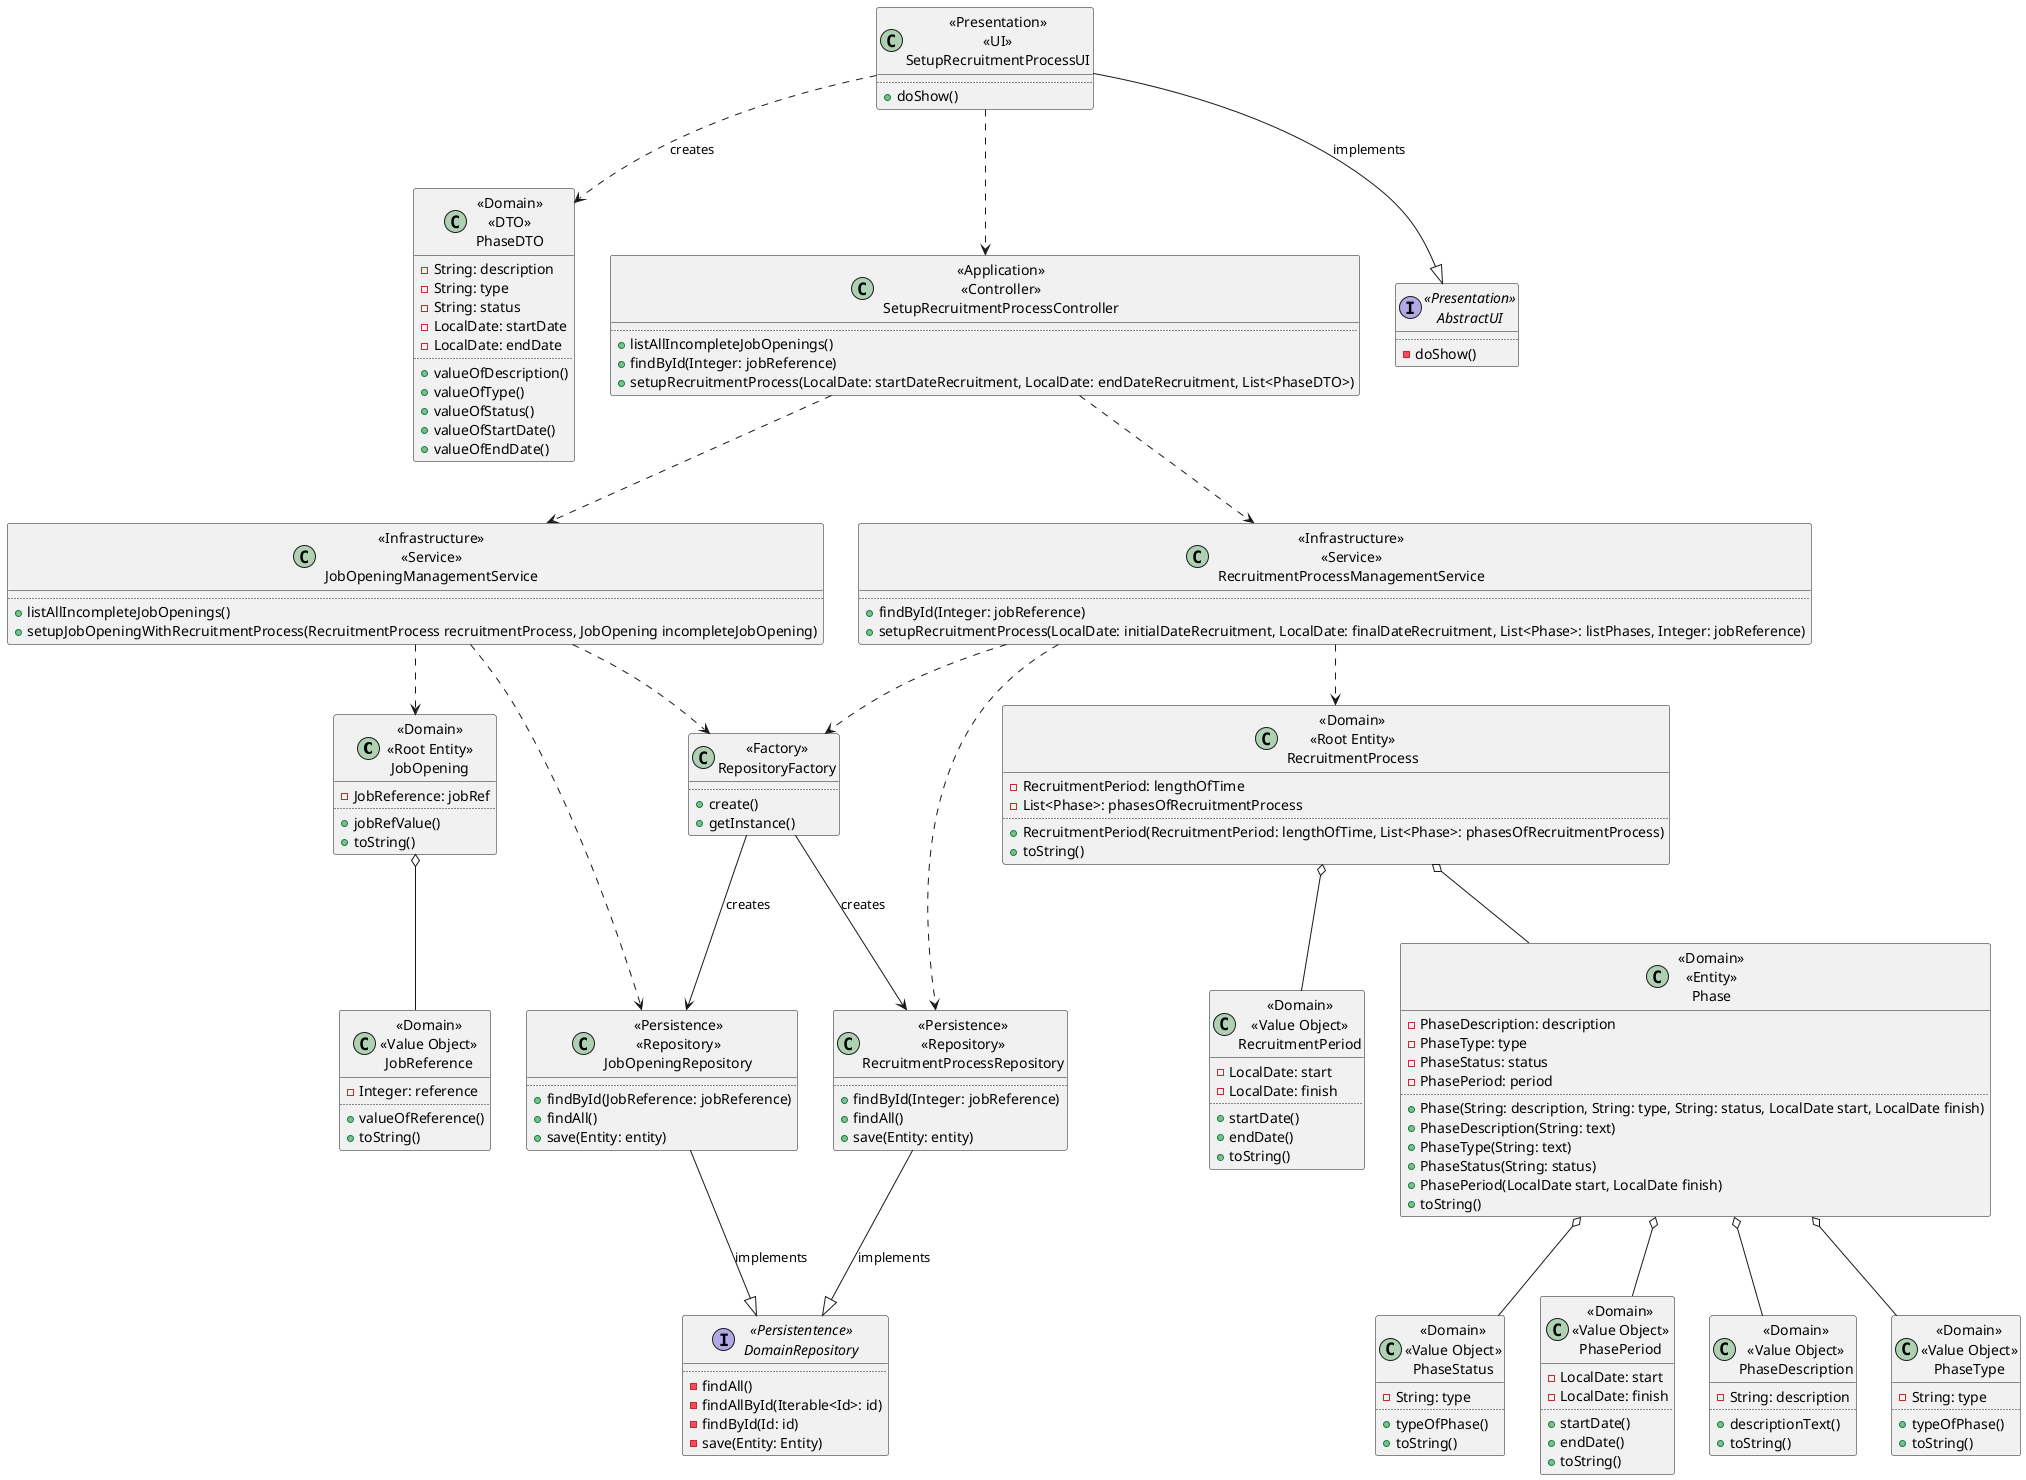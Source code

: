@startuml
'https://plantuml.com/class-diagram

skinparam groupInheritance 3

Class "<<Domain>>\n<<Root Entity>>\nJobOpening" as J {
    - JobReference: jobRef
    ..
    + jobRefValue()
    + toString()
}

Class "<<Domain>>\n<<Root Entity>>\nRecruitmentProcess" as R {
    - RecruitmentPeriod: lengthOfTime
    - List<Phase>: phasesOfRecruitmentProcess
    ..
    + RecruitmentPeriod(RecruitmentPeriod: lengthOfTime, List<Phase>: phasesOfRecruitmentProcess)
    + toString()
}

Class "<<Domain>>\n<<Entity>>\nPhase" as P {
    - PhaseDescription: description
    - PhaseType: type
    - PhaseStatus: status
    - PhasePeriod: period
    ..
    + Phase(String: description, String: type, String: status, LocalDate start, LocalDate finish)
    + PhaseDescription(String: text)
    + PhaseType(String: text)
    + PhaseStatus(String: status)
    + PhasePeriod(LocalDate start, LocalDate finish)
    + toString()
}

Class "<<Domain>>\n<<DTO>>\nPhaseDTO" as PDTO {
    - String: description
    - String: type
    - String: status
    - LocalDate: startDate
    - LocalDate: endDate
    ..
    + valueOfDescription()
    + valueOfType()
    + valueOfStatus()
    + valueOfStartDate()
    + valueOfEndDate()
}


Class "<<Domain>>\n<<Value Object>>\nJobReference" as JREF {
    - Integer: reference
    ..
    + valueOfReference()
    + toString()
}
Class "<<Domain>>\n<<Value Object>>\nRecruitmentPeriod" as RPERIOD {
    - LocalDate: start
    - LocalDate: finish
    ..
    + startDate()
    + endDate()
    + toString()
}
Class "<<Domain>>\n<<Value Object>>\nPhaseDescription" as PDESC {
    - String: description
    ..
    + descriptionText()
    + toString()
}
Class "<<Domain>>\n<<Value Object>>\nPhaseType" as PTYPE {
    - String: type
    ..
    + typeOfPhase()
    + toString()
}
Class "<<Domain>>\n<<Value Object>>\nPhaseStatus" as PSTAT {
    - String: type
    ..
    + typeOfPhase()
    + toString()
}
Class "<<Domain>>\n<<Value Object>>\nPhasePeriod" as PPERIOD {
    - LocalDate: start
    - LocalDate: finish
    ..
    + startDate()
    + endDate()
    + toString()
}

Class "<<Presentation>>\n<<UI>>\nSetupRecruitmentProcessUI" as UI {
    ..
    + doShow()
}

Class "<<Application>>\n<<Controller>>\nSetupRecruitmentProcessController" as CTRL {
    ..
    + listAllIncompleteJobOpenings()
    + findById(Integer: jobReference)
    + setupRecruitmentProcess(LocalDate: startDateRecruitment, LocalDate: endDateRecruitment, List<PhaseDTO>)
}

Class "<<Infrastructure>>\n<<Service>>\nJobOpeningManagementService" as SERVICEJO {
    ..
    + listAllIncompleteJobOpenings()
    + setupJobOpeningWithRecruitmentProcess(RecruitmentProcess recruitmentProcess, JobOpening incompleteJobOpening)
}
Class "<<Infrastructure>>\n<<Service>>\nRecruitmentProcessManagementService" as SERVICERP {
    ..
    + findById(Integer: jobReference)
    + setupRecruitmentProcess(LocalDate: initialDateRecruitment, LocalDate: finalDateRecruitment, List<Phase>: listPhases, Integer: jobReference)
}

Class "<<Factory>>\nRepositoryFactory" as REPOFAC {
    ..
    + create()
    + getInstance()
}

Class "<<Persistence>>\n<<Repository>>\nJobOpeningRepository" as JREPO {
    ..
    + findById(JobReference: jobReference)
    + findAll()
    + save(Entity: entity)
}
Class "<<Persistence>>\n<<Repository>>\nRecruitmentProcessRepository" as RREPO {
    ..
    + findById(Integer: jobReference)
    + findAll()
    + save(Entity: entity)
}
Interface "<<Presentation>>\nAbstractUI" as ABUI {
    ..
    - doShow()
}
Interface "<<Persistentence>>\nDomainRepository" as DREPO {
    ..
    - findAll()
    - findAllById(Iterable<Id>: id)
    - findById(Id: id)
    - save(Entity: Entity)
}

UI ..> CTRL
UI ..> PDTO: creates
UI --|> ABUI: implements

CTRL ..> SERVICEJO
CTRL ..> SERVICERP

SERVICERP ..> REPOFAC
SERVICERP ..> R
SERVICERP ..> RREPO

SERVICEJO ..> REPOFAC
SERVICEJO ..> J
SERVICEJO ..> JREPO

REPOFAC --> JREPO: creates
REPOFAC --> RREPO: creates

R o-- RPERIOD
R o-- P

P o-- PPERIOD
P o-- PSTAT
P o-- PTYPE
P o-- PDESC

J o-- JREF

RREPO --|> DREPO: implements

JREPO --|> DREPO: implements

@enduml